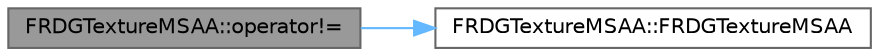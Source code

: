 digraph "FRDGTextureMSAA::operator!="
{
 // INTERACTIVE_SVG=YES
 // LATEX_PDF_SIZE
  bgcolor="transparent";
  edge [fontname=Helvetica,fontsize=10,labelfontname=Helvetica,labelfontsize=10];
  node [fontname=Helvetica,fontsize=10,shape=box,height=0.2,width=0.4];
  rankdir="LR";
  Node1 [id="Node000001",label="FRDGTextureMSAA::operator!=",height=0.2,width=0.4,color="gray40", fillcolor="grey60", style="filled", fontcolor="black",tooltip=" "];
  Node1 -> Node2 [id="edge1_Node000001_Node000002",color="steelblue1",style="solid",tooltip=" "];
  Node2 [id="Node000002",label="FRDGTextureMSAA::FRDGTextureMSAA",height=0.2,width=0.4,color="grey40", fillcolor="white", style="filled",URL="$db/d1a/structFRDGTextureMSAA.html#a164eb19a73472ce96fa8e317945fa48e",tooltip=" "];
}
